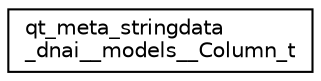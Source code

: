 digraph "Graphical Class Hierarchy"
{
  edge [fontname="Helvetica",fontsize="10",labelfontname="Helvetica",labelfontsize="10"];
  node [fontname="Helvetica",fontsize="10",shape=record];
  rankdir="LR";
  Node1 [label="qt_meta_stringdata\l_dnai__models__Column_t",height=0.2,width=0.4,color="black", fillcolor="white", style="filled",URL="$structqt__meta__stringdata__dnai____models_____column__t.html"];
}
